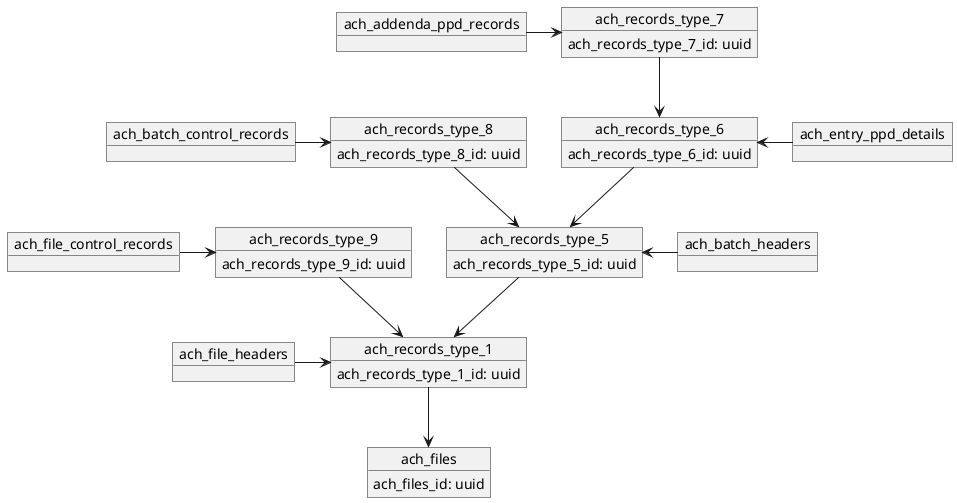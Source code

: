 @startuml

object ach_files {
   ach_files_id: uuid
}

object ach_addenda_ppd_records
object ach_batch_control_records
object ach_batch_headers
object ach_entry_ppd_details
object ach_file_control_records
object ach_file_headers


object ach_records_type_1 {
   ach_records_type_1_id: uuid
}
object ach_records_type_5 {
   ach_records_type_5_id: uuid
}
object ach_records_type_6 {
   ach_records_type_6_id: uuid
}
object ach_records_type_7 {
   ach_records_type_7_id: uuid
}
object ach_records_type_8 {
   ach_records_type_8_id: uuid
}
object ach_records_type_9 {
   ach_records_type_9_id: uuid
}

ach_records_type_1         -down->  ach_files
ach_addenda_ppd_records    ->  ach_records_type_7
ach_batch_control_records  ->  ach_records_type_8
ach_batch_headers          -left->  ach_records_type_5
ach_entry_ppd_details      -left->  ach_records_type_6
ach_file_control_records   ->  ach_records_type_9
ach_file_headers           ->  ach_records_type_1
ach_records_type_5         -->  ach_records_type_1
ach_records_type_6         -->  ach_records_type_5
ach_records_type_7         -->  ach_records_type_6
ach_records_type_8         -->  ach_records_type_5
ach_records_type_9         -->  ach_records_type_1
@enduml
